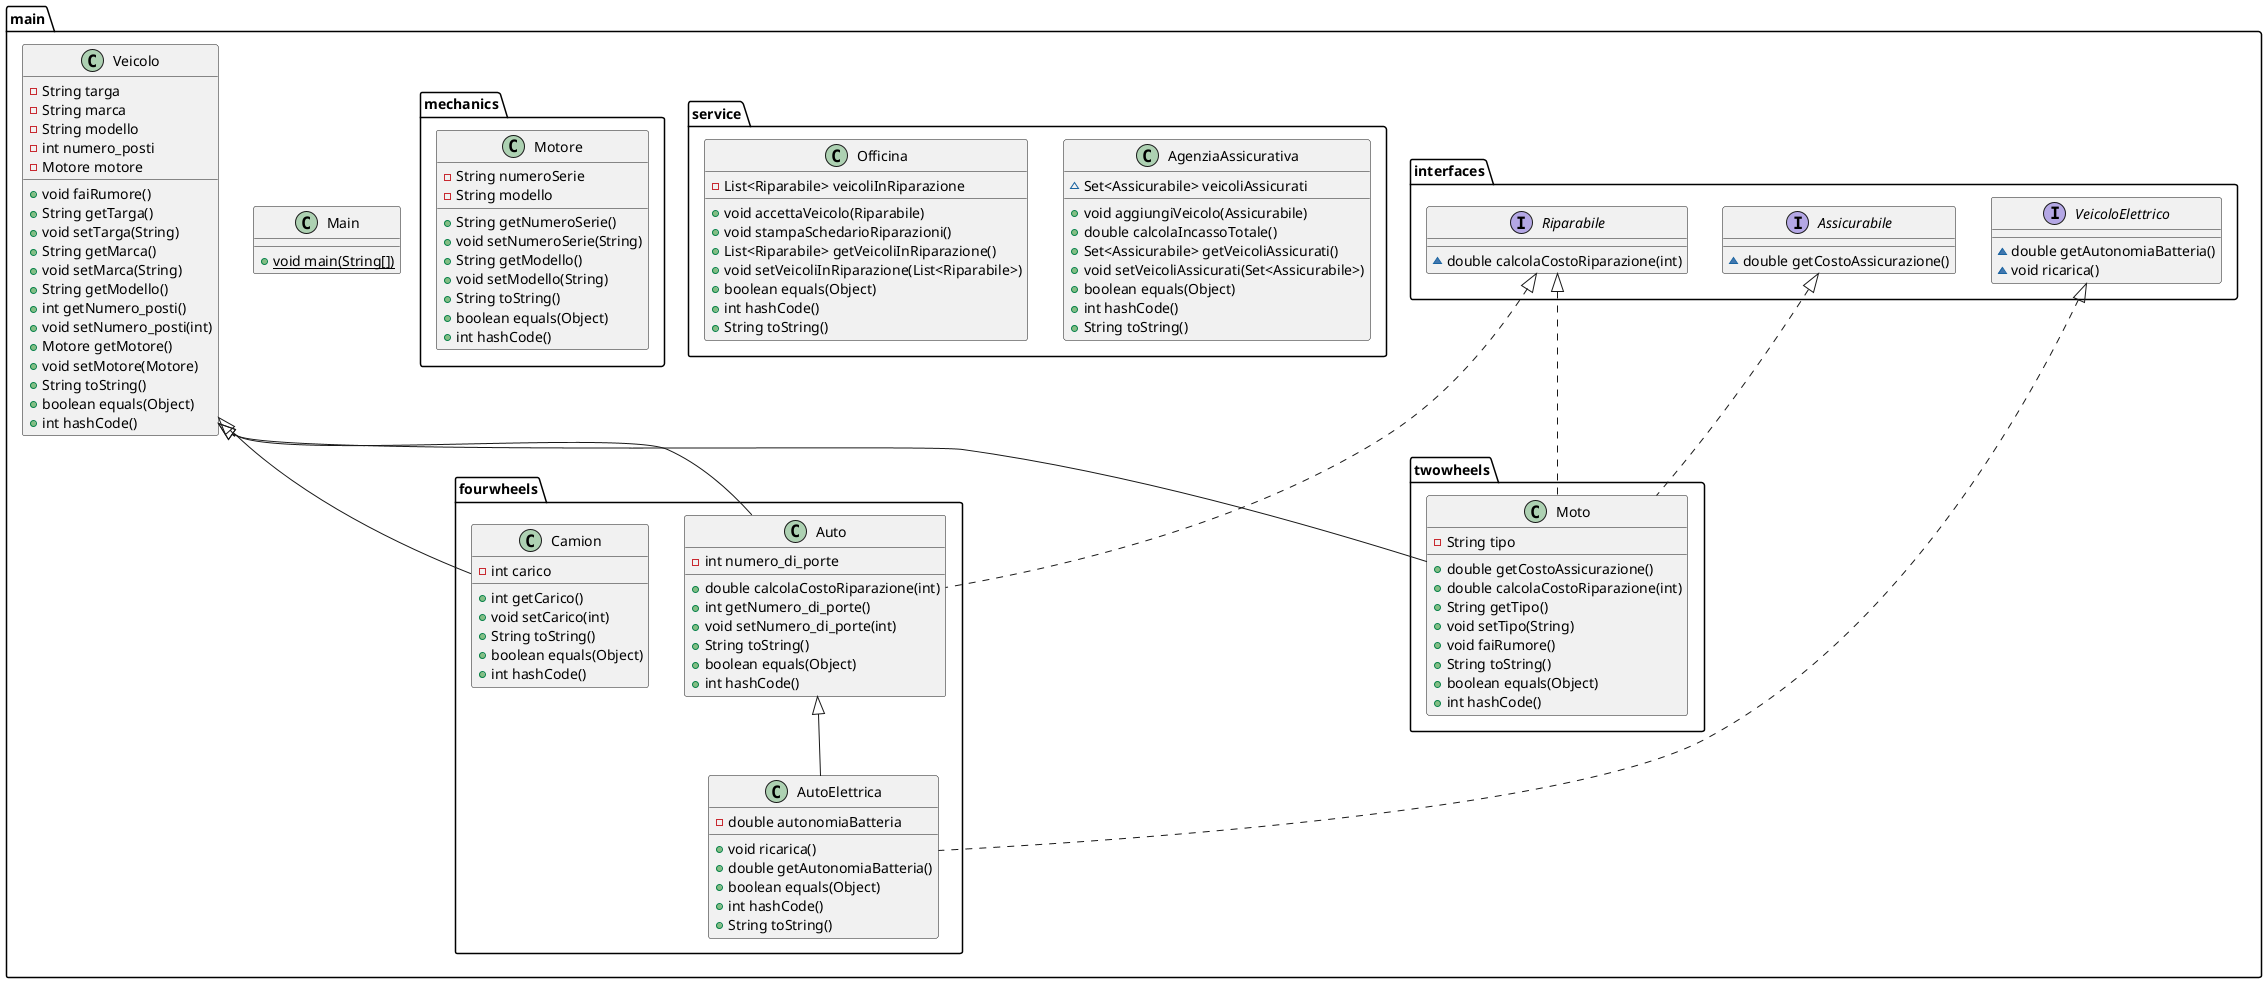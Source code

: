 @startuml
interface main.interfaces.VeicoloElettrico {
~ double getAutonomiaBatteria()
~ void ricarica()
}

class main.service.AgenziaAssicurativa {
~ Set<Assicurabile> veicoliAssicurati
+ void aggiungiVeicolo(Assicurabile)
+ double calcolaIncassoTotale()
+ Set<Assicurabile> getVeicoliAssicurati()
+ void setVeicoliAssicurati(Set<Assicurabile>)
+ boolean equals(Object)
+ int hashCode()
+ String toString()
}


class main.fourwheels.Camion {
- int carico
+ int getCarico()
+ void setCarico(int)
+ String toString()
+ boolean equals(Object)
+ int hashCode()
}


class main.Main {
+ {static} void main(String[])
}

interface main.interfaces.Assicurabile {
~ double getCostoAssicurazione()
}

class main.service.Officina {
- List<Riparabile> veicoliInRiparazione
+ void accettaVeicolo(Riparabile)
+ void stampaSchedarioRiparazioni()
+ List<Riparabile> getVeicoliInRiparazione()
+ void setVeicoliInRiparazione(List<Riparabile>)
+ boolean equals(Object)
+ int hashCode()
+ String toString()
}


class main.fourwheels.AutoElettrica {
- double autonomiaBatteria
+ void ricarica()
+ double getAutonomiaBatteria()
+ boolean equals(Object)
+ int hashCode()
+ String toString()
}


class main.fourwheels.Auto {
- int numero_di_porte
+ double calcolaCostoRiparazione(int)
+ int getNumero_di_porte()
+ void setNumero_di_porte(int)
+ String toString()
+ boolean equals(Object)
+ int hashCode()
}


class main.twowheels.Moto {
- String tipo
+ double getCostoAssicurazione()
+ double calcolaCostoRiparazione(int)
+ String getTipo()
+ void setTipo(String)
+ void faiRumore()
+ String toString()
+ boolean equals(Object)
+ int hashCode()
}


class main.Veicolo {
- String targa
- String marca
- String modello
- int numero_posti
- Motore motore
+ void faiRumore()
+ String getTarga()
+ void setTarga(String)
+ String getMarca()
+ void setMarca(String)
+ String getModello()
+ int getNumero_posti()
+ void setNumero_posti(int)
+ Motore getMotore()
+ void setMotore(Motore)
+ String toString()
+ boolean equals(Object)
+ int hashCode()
}


interface main.interfaces.Riparabile {
~ double calcolaCostoRiparazione(int)
}

class main.mechanics.Motore {
- String numeroSerie
- String modello
+ String getNumeroSerie()
+ void setNumeroSerie(String)
+ String getModello()
+ void setModello(String)
+ String toString()
+ boolean equals(Object)
+ int hashCode()
}




main.Veicolo <|-- main.fourwheels.Camion
main.interfaces.VeicoloElettrico <|.. main.fourwheels.AutoElettrica
main.fourwheels.Auto <|-- main.fourwheels.AutoElettrica
main.interfaces.Riparabile <|.. main.fourwheels.Auto
main.Veicolo <|-- main.fourwheels.Auto
main.interfaces.Assicurabile <|.. main.twowheels.Moto
main.interfaces.Riparabile <|.. main.twowheels.Moto
main.Veicolo <|-- main.twowheels.Moto
@enduml